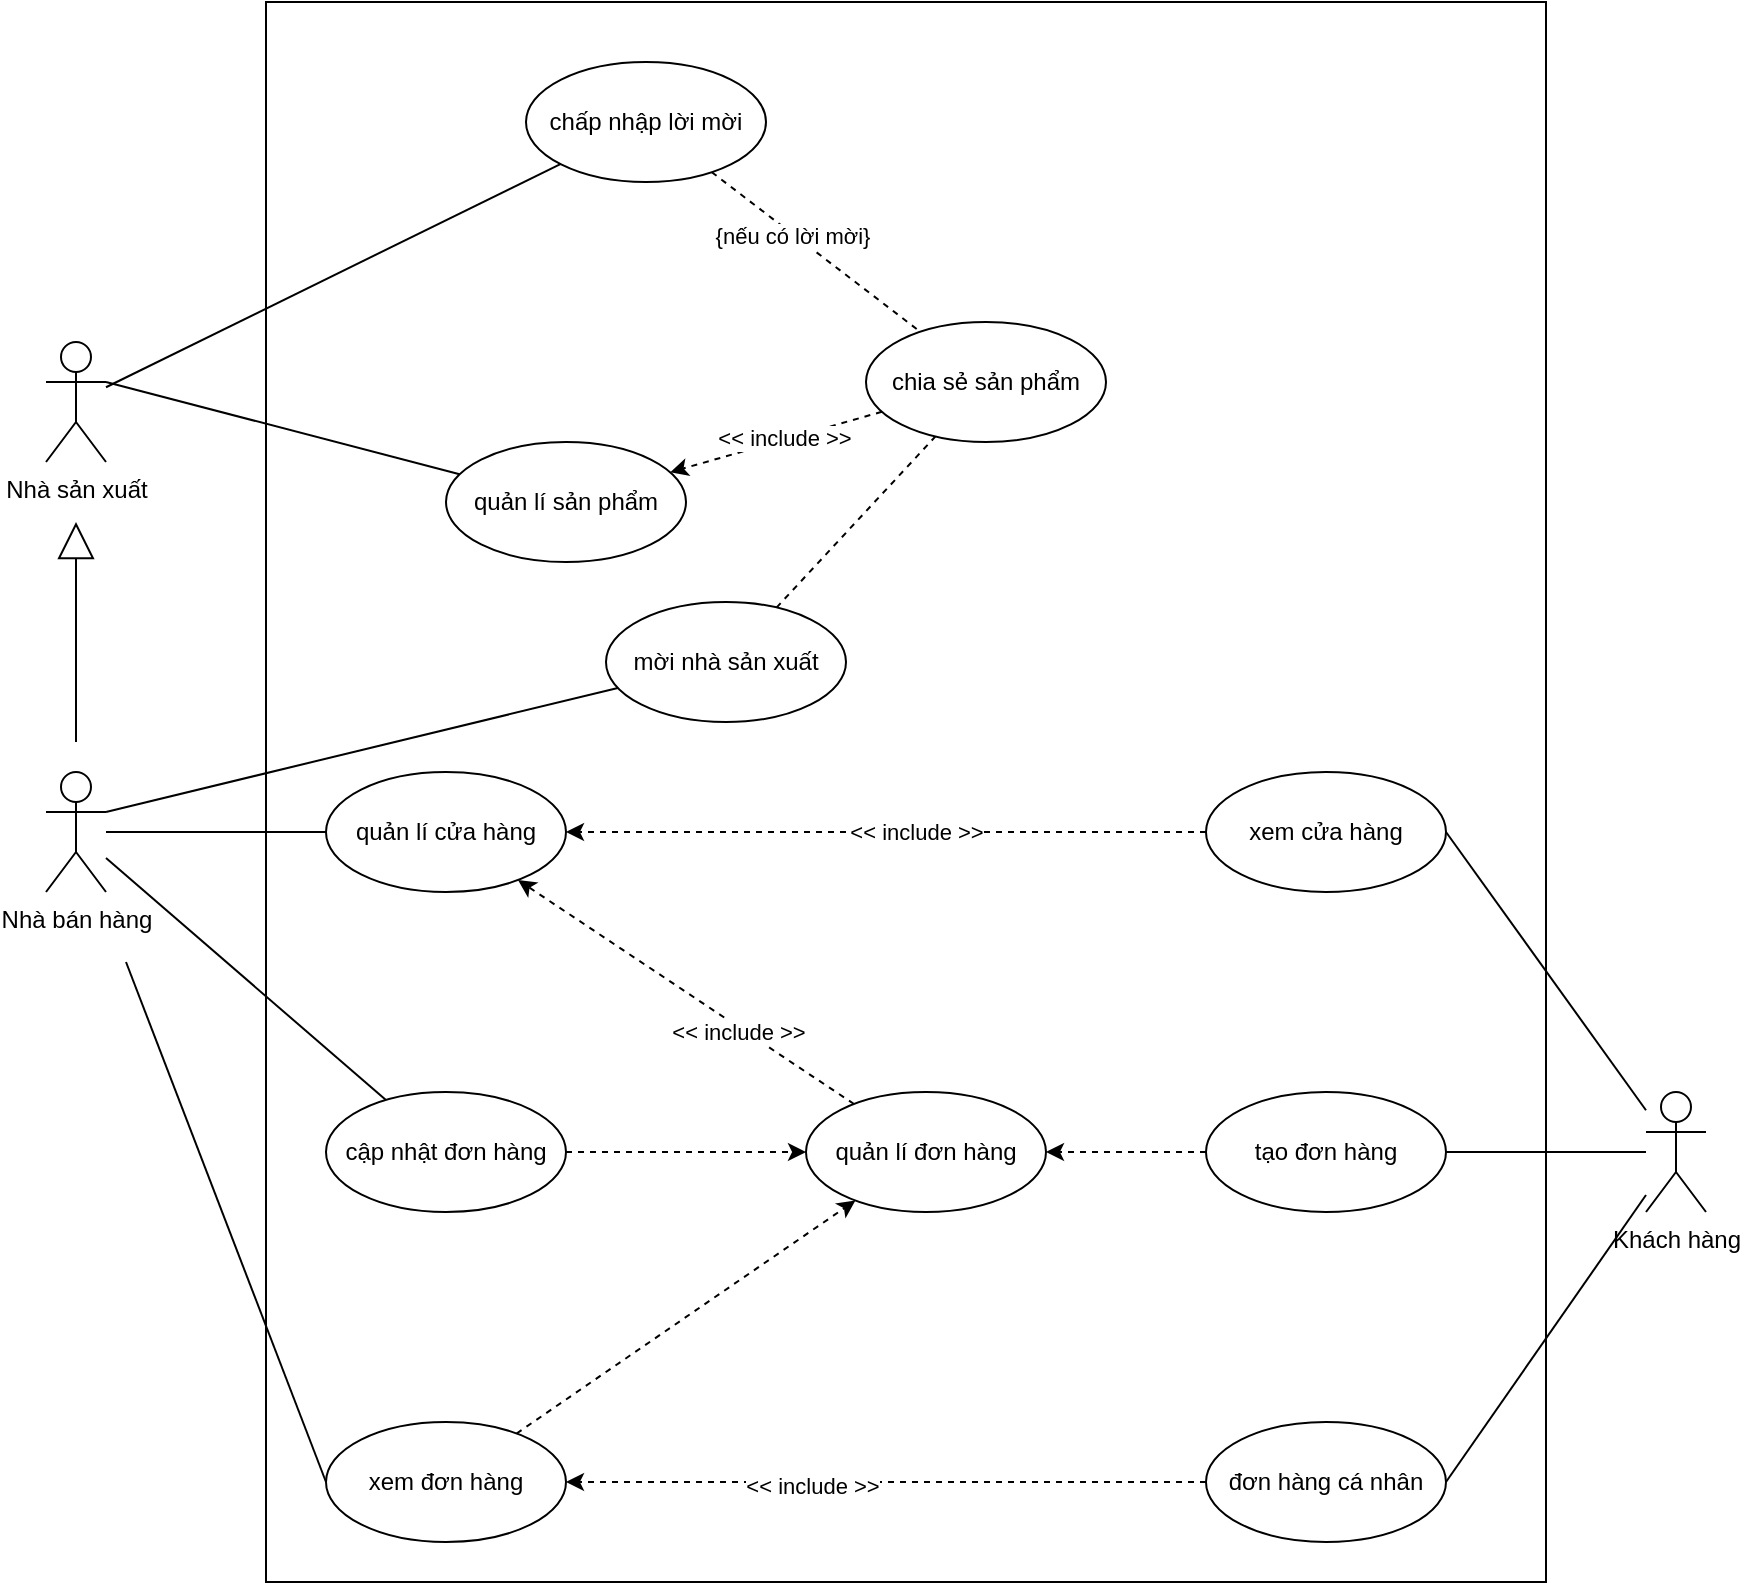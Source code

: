 <mxfile version="19.0.3" type="device"><diagram id="Q-yrVwIguRjrmwLxRnLZ" name="Page-1"><mxGraphModel dx="943" dy="614" grid="1" gridSize="10" guides="1" tooltips="1" connect="1" arrows="1" fold="1" page="1" pageScale="1" pageWidth="827" pageHeight="1169" math="0" shadow="0"><root><mxCell id="0"/><mxCell id="1" parent="0"/><mxCell id="aDoDJdAs6Oo2EUWefjaw-51" value="" style="html=1;" parent="1" vertex="1"><mxGeometry x="460" y="100" width="640" height="790" as="geometry"/></mxCell><mxCell id="aDoDJdAs6Oo2EUWefjaw-8" value="" style="rounded=0;orthogonalLoop=1;jettySize=auto;html=1;endArrow=none;endFill=0;" parent="1" source="aDoDJdAs6Oo2EUWefjaw-1" target="aDoDJdAs6Oo2EUWefjaw-7" edge="1"><mxGeometry relative="1" as="geometry"/></mxCell><mxCell id="aDoDJdAs6Oo2EUWefjaw-23" style="edgeStyle=none;rounded=0;orthogonalLoop=1;jettySize=auto;html=1;endArrow=none;endFill=0;" parent="1" source="4prsgHNOJbn6x71efNoj-1" target="aDoDJdAs6Oo2EUWefjaw-19" edge="1"><mxGeometry relative="1" as="geometry"/></mxCell><mxCell id="aDoDJdAs6Oo2EUWefjaw-41" style="edgeStyle=none;rounded=0;orthogonalLoop=1;jettySize=auto;html=1;entryX=0;entryY=0.5;entryDx=0;entryDy=0;endArrow=none;endFill=0;" parent="1" target="aDoDJdAs6Oo2EUWefjaw-38" edge="1"><mxGeometry relative="1" as="geometry"><mxPoint x="390" y="580" as="sourcePoint"/></mxGeometry></mxCell><mxCell id="aDoDJdAs6Oo2EUWefjaw-70" style="edgeStyle=none;rounded=0;orthogonalLoop=1;jettySize=auto;html=1;endArrow=none;endFill=0;" parent="1" source="aDoDJdAs6Oo2EUWefjaw-1" target="aDoDJdAs6Oo2EUWefjaw-68" edge="1"><mxGeometry relative="1" as="geometry"/></mxCell><mxCell id="aDoDJdAs6Oo2EUWefjaw-1" value="Nhà bán hàng" style="shape=umlActor;verticalLabelPosition=bottom;verticalAlign=top;html=1;" parent="1" vertex="1"><mxGeometry x="350" y="485" width="30" height="60" as="geometry"/></mxCell><mxCell id="aDoDJdAs6Oo2EUWefjaw-7" value="quản lí cửa hàng" style="ellipse;whiteSpace=wrap;html=1;verticalAlign=middle;" parent="1" vertex="1"><mxGeometry x="490" y="485" width="120" height="60" as="geometry"/></mxCell><mxCell id="aDoDJdAs6Oo2EUWefjaw-45" value="" style="edgeStyle=none;rounded=0;orthogonalLoop=1;jettySize=auto;html=1;dashed=1;" parent="1" source="aDoDJdAs6Oo2EUWefjaw-44" target="aDoDJdAs6Oo2EUWefjaw-7" edge="1"><mxGeometry relative="1" as="geometry"/></mxCell><mxCell id="aDoDJdAs6Oo2EUWefjaw-67" value="&amp;lt;&amp;lt; include &amp;gt;&amp;gt;" style="edgeLabel;html=1;align=center;verticalAlign=middle;resizable=0;points=[];" parent="aDoDJdAs6Oo2EUWefjaw-45" vertex="1" connectable="0"><mxGeometry x="-0.095" relative="1" as="geometry"><mxPoint as="offset"/></mxGeometry></mxCell><mxCell id="aDoDJdAs6Oo2EUWefjaw-9" value="quản lí sản phẩm" style="ellipse;whiteSpace=wrap;html=1;" parent="1" vertex="1"><mxGeometry x="550" y="320" width="120" height="60" as="geometry"/></mxCell><mxCell id="aDoDJdAs6Oo2EUWefjaw-14" style="rounded=0;orthogonalLoop=1;jettySize=auto;html=1;dashed=1;" parent="1" source="aDoDJdAs6Oo2EUWefjaw-12" target="aDoDJdAs6Oo2EUWefjaw-9" edge="1"><mxGeometry relative="1" as="geometry"/></mxCell><mxCell id="aDoDJdAs6Oo2EUWefjaw-32" value="&amp;lt;&amp;lt; include &amp;gt;&amp;gt;" style="edgeLabel;html=1;align=center;verticalAlign=middle;resizable=0;points=[];" parent="aDoDJdAs6Oo2EUWefjaw-14" vertex="1" connectable="0"><mxGeometry x="-0.075" y="-1" relative="1" as="geometry"><mxPoint as="offset"/></mxGeometry></mxCell><mxCell id="aDoDJdAs6Oo2EUWefjaw-18" value="" style="rounded=0;orthogonalLoop=1;jettySize=auto;html=1;dashed=1;endArrow=none;endFill=0;" parent="1" source="aDoDJdAs6Oo2EUWefjaw-17" target="aDoDJdAs6Oo2EUWefjaw-12" edge="1"><mxGeometry relative="1" as="geometry"><mxPoint x="814.66" y="380.997" as="sourcePoint"/></mxGeometry></mxCell><mxCell id="aDoDJdAs6Oo2EUWefjaw-20" value="" style="rounded=0;orthogonalLoop=1;jettySize=auto;html=1;dashed=1;endArrow=none;endFill=0;" parent="1" source="aDoDJdAs6Oo2EUWefjaw-19" target="aDoDJdAs6Oo2EUWefjaw-12" edge="1"><mxGeometry relative="1" as="geometry"><mxPoint x="714.552" y="330.896" as="sourcePoint"/><mxPoint x="761" y="280" as="targetPoint"/></mxGeometry></mxCell><mxCell id="aDoDJdAs6Oo2EUWefjaw-30" value="{nếu có lời mời}" style="edgeLabel;html=1;align=center;verticalAlign=middle;resizable=0;points=[];" parent="aDoDJdAs6Oo2EUWefjaw-20" vertex="1" connectable="0"><mxGeometry x="-0.221" y="-1" relative="1" as="geometry"><mxPoint as="offset"/></mxGeometry></mxCell><mxCell id="aDoDJdAs6Oo2EUWefjaw-12" value="chia sẻ sản phẩm" style="ellipse;whiteSpace=wrap;html=1;" parent="1" vertex="1"><mxGeometry x="760" y="260" width="120" height="60" as="geometry"/></mxCell><mxCell id="aDoDJdAs6Oo2EUWefjaw-17" value="mời nhà sản xuất" style="ellipse;whiteSpace=wrap;html=1;" parent="1" vertex="1"><mxGeometry x="630" y="400" width="120" height="60" as="geometry"/></mxCell><mxCell id="aDoDJdAs6Oo2EUWefjaw-19" value="chấp nhập lời mời" style="ellipse;whiteSpace=wrap;html=1;" parent="1" vertex="1"><mxGeometry x="590" y="130" width="120" height="60" as="geometry"/></mxCell><mxCell id="aDoDJdAs6Oo2EUWefjaw-34" value="" style="edgeStyle=none;rounded=0;orthogonalLoop=1;jettySize=auto;html=1;dashed=1;" parent="1" source="aDoDJdAs6Oo2EUWefjaw-33" target="aDoDJdAs6Oo2EUWefjaw-26" edge="1"><mxGeometry relative="1" as="geometry"/></mxCell><mxCell id="aDoDJdAs6Oo2EUWefjaw-39" value="" style="edgeStyle=none;rounded=0;orthogonalLoop=1;jettySize=auto;html=1;dashed=1;" parent="1" source="aDoDJdAs6Oo2EUWefjaw-38" target="aDoDJdAs6Oo2EUWefjaw-26" edge="1"><mxGeometry relative="1" as="geometry"/></mxCell><mxCell id="aDoDJdAs6Oo2EUWefjaw-56" style="edgeStyle=none;rounded=0;orthogonalLoop=1;jettySize=auto;html=1;dashed=1;" parent="1" source="aDoDJdAs6Oo2EUWefjaw-26" target="aDoDJdAs6Oo2EUWefjaw-7" edge="1"><mxGeometry relative="1" as="geometry"/></mxCell><mxCell id="aDoDJdAs6Oo2EUWefjaw-57" value="&amp;lt;&amp;lt; include &amp;gt;&amp;gt;" style="edgeLabel;html=1;align=center;verticalAlign=middle;resizable=0;points=[];" parent="aDoDJdAs6Oo2EUWefjaw-56" vertex="1" connectable="0"><mxGeometry x="-0.323" y="2" relative="1" as="geometry"><mxPoint as="offset"/></mxGeometry></mxCell><mxCell id="aDoDJdAs6Oo2EUWefjaw-33" value="tạo đơn hàng" style="ellipse;whiteSpace=wrap;html=1;" parent="1" vertex="1"><mxGeometry x="930" y="645" width="120" height="60" as="geometry"/></mxCell><mxCell id="aDoDJdAs6Oo2EUWefjaw-63" value="" style="edgeStyle=none;rounded=0;orthogonalLoop=1;jettySize=auto;html=1;dashed=1;" parent="1" source="aDoDJdAs6Oo2EUWefjaw-62" target="aDoDJdAs6Oo2EUWefjaw-38" edge="1"><mxGeometry relative="1" as="geometry"/></mxCell><mxCell id="aDoDJdAs6Oo2EUWefjaw-64" value="&amp;lt;&amp;lt; include &amp;gt;&amp;gt;" style="edgeLabel;html=1;align=center;verticalAlign=middle;resizable=0;points=[];" parent="aDoDJdAs6Oo2EUWefjaw-63" vertex="1" connectable="0"><mxGeometry x="0.232" y="2" relative="1" as="geometry"><mxPoint as="offset"/></mxGeometry></mxCell><mxCell id="aDoDJdAs6Oo2EUWefjaw-38" value="xem đơn hàng" style="ellipse;whiteSpace=wrap;html=1;" parent="1" vertex="1"><mxGeometry x="490" y="810" width="120" height="60" as="geometry"/></mxCell><mxCell id="aDoDJdAs6Oo2EUWefjaw-43" style="edgeStyle=none;rounded=0;orthogonalLoop=1;jettySize=auto;html=1;entryX=1;entryY=0.5;entryDx=0;entryDy=0;endArrow=none;endFill=0;" parent="1" source="aDoDJdAs6Oo2EUWefjaw-42" target="aDoDJdAs6Oo2EUWefjaw-33" edge="1"><mxGeometry relative="1" as="geometry"/></mxCell><mxCell id="aDoDJdAs6Oo2EUWefjaw-47" style="edgeStyle=none;rounded=0;orthogonalLoop=1;jettySize=auto;html=1;entryX=1;entryY=0.5;entryDx=0;entryDy=0;endArrow=none;endFill=0;" parent="1" source="aDoDJdAs6Oo2EUWefjaw-42" target="aDoDJdAs6Oo2EUWefjaw-44" edge="1"><mxGeometry relative="1" as="geometry"/></mxCell><mxCell id="aDoDJdAs6Oo2EUWefjaw-65" style="edgeStyle=none;rounded=0;orthogonalLoop=1;jettySize=auto;html=1;entryX=1;entryY=0.5;entryDx=0;entryDy=0;endArrow=none;endFill=0;" parent="1" source="aDoDJdAs6Oo2EUWefjaw-42" target="aDoDJdAs6Oo2EUWefjaw-62" edge="1"><mxGeometry relative="1" as="geometry"/></mxCell><mxCell id="aDoDJdAs6Oo2EUWefjaw-42" value="Khách hàng" style="shape=umlActor;verticalLabelPosition=bottom;verticalAlign=top;html=1;" parent="1" vertex="1"><mxGeometry x="1150" y="645" width="30" height="60" as="geometry"/></mxCell><mxCell id="aDoDJdAs6Oo2EUWefjaw-44" value="xem cửa hàng" style="ellipse;whiteSpace=wrap;html=1;" parent="1" vertex="1"><mxGeometry x="930" y="485" width="120" height="60" as="geometry"/></mxCell><mxCell id="aDoDJdAs6Oo2EUWefjaw-26" value="quản lí đơn hàng" style="ellipse;whiteSpace=wrap;html=1;" parent="1" vertex="1"><mxGeometry x="730" y="645" width="120" height="60" as="geometry"/></mxCell><mxCell id="aDoDJdAs6Oo2EUWefjaw-62" value="đơn hàng cá nhân" style="ellipse;whiteSpace=wrap;html=1;" parent="1" vertex="1"><mxGeometry x="930" y="810" width="120" height="60" as="geometry"/></mxCell><mxCell id="aDoDJdAs6Oo2EUWefjaw-69" style="edgeStyle=none;rounded=0;orthogonalLoop=1;jettySize=auto;html=1;dashed=1;endArrow=classic;endFill=1;" parent="1" source="aDoDJdAs6Oo2EUWefjaw-68" target="aDoDJdAs6Oo2EUWefjaw-26" edge="1"><mxGeometry relative="1" as="geometry"/></mxCell><mxCell id="aDoDJdAs6Oo2EUWefjaw-68" value="cập nhật đơn hàng" style="ellipse;whiteSpace=wrap;html=1;" parent="1" vertex="1"><mxGeometry x="490" y="645" width="120" height="60" as="geometry"/></mxCell><mxCell id="4prsgHNOJbn6x71efNoj-1" value="Nhà sản xuất" style="shape=umlActor;verticalLabelPosition=bottom;verticalAlign=top;html=1;" parent="1" vertex="1"><mxGeometry x="350" y="270" width="30" height="60" as="geometry"/></mxCell><mxCell id="4prsgHNOJbn6x71efNoj-2" style="edgeStyle=none;rounded=0;orthogonalLoop=1;jettySize=auto;html=1;endArrow=none;endFill=0;exitX=1;exitY=0.333;exitDx=0;exitDy=0;exitPerimeter=0;" parent="1" source="4prsgHNOJbn6x71efNoj-1" target="aDoDJdAs6Oo2EUWefjaw-9" edge="1"><mxGeometry relative="1" as="geometry"><mxPoint x="390" y="300" as="sourcePoint"/><mxPoint x="500" y="300" as="targetPoint"/></mxGeometry></mxCell><mxCell id="4prsgHNOJbn6x71efNoj-3" style="edgeStyle=none;rounded=0;orthogonalLoop=1;jettySize=auto;html=1;endArrow=none;endFill=0;exitX=1;exitY=0.333;exitDx=0;exitDy=0;exitPerimeter=0;" parent="1" source="aDoDJdAs6Oo2EUWefjaw-1" target="aDoDJdAs6Oo2EUWefjaw-17" edge="1"><mxGeometry relative="1" as="geometry"><mxPoint x="390" y="300" as="sourcePoint"/><mxPoint x="740" y="430" as="targetPoint"/></mxGeometry></mxCell><mxCell id="4prsgHNOJbn6x71efNoj-4" value="" style="endArrow=block;endSize=16;endFill=0;html=1;rounded=0;" parent="1" edge="1"><mxGeometry width="160" relative="1" as="geometry"><mxPoint x="365" y="470" as="sourcePoint"/><mxPoint x="365" y="360" as="targetPoint"/></mxGeometry></mxCell></root></mxGraphModel></diagram></mxfile>